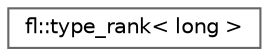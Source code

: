 digraph "Graphical Class Hierarchy"
{
 // INTERACTIVE_SVG=YES
 // LATEX_PDF_SIZE
  bgcolor="transparent";
  edge [fontname=Helvetica,fontsize=10,labelfontname=Helvetica,labelfontsize=10];
  node [fontname=Helvetica,fontsize=10,shape=box,height=0.2,width=0.4];
  rankdir="LR";
  Node0 [id="Node000000",label="fl::type_rank\< long \>",height=0.2,width=0.4,color="grey40", fillcolor="white", style="filled",URL="$d5/d70/structfl_1_1type__rank_3_01long_01_4.html",tooltip=" "];
}
